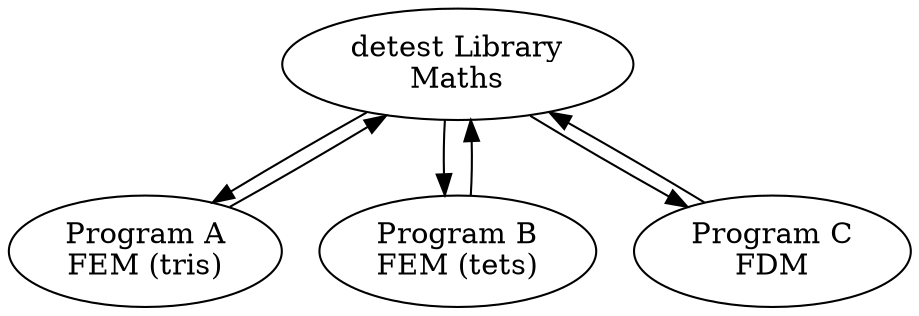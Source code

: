 digraph{
 Test[label="detest Library\nMaths"];
 ProgA[label="Program A\nFEM (tris)"];
 ProgB[label="Program B\nFEM (tets)"];
 ProgC[label="Program C\nFDM"];
 Test -> ProgA -> Test;
 Test -> ProgB -> Test;
 Test -> ProgC -> Test;
}